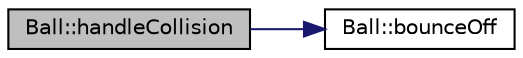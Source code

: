 digraph "Ball::handleCollision"
{
 // LATEX_PDF_SIZE
  edge [fontname="Helvetica",fontsize="10",labelfontname="Helvetica",labelfontsize="10"];
  node [fontname="Helvetica",fontsize="10",shape=record];
  rankdir="LR";
  Node1 [label="Ball::handleCollision",height=0.2,width=0.4,color="black", fillcolor="grey75", style="filled", fontcolor="black",tooltip=" "];
  Node1 -> Node2 [color="midnightblue",fontsize="10",style="solid",fontname="Helvetica"];
  Node2 [label="Ball::bounceOff",height=0.2,width=0.4,color="black", fillcolor="white", style="filled",URL="$class_ball.html#a58d586c10008a9240e05af2af77b313c",tooltip=" "];
}
